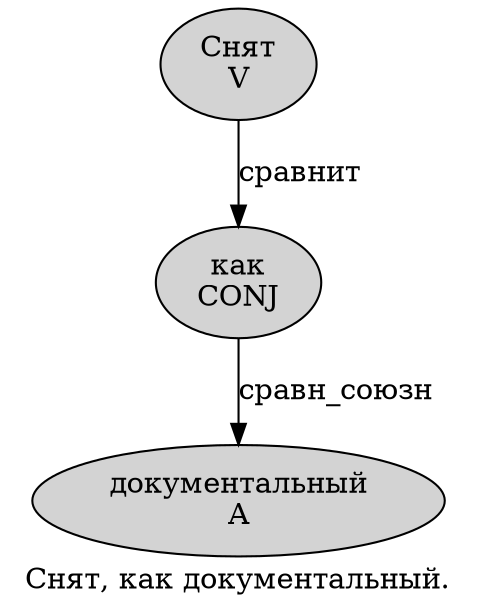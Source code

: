 digraph SENTENCE_159 {
	graph [label="Снят, как документальный."]
	node [style=filled]
		0 [label="Снят
V" color="" fillcolor=lightgray penwidth=1 shape=ellipse]
		2 [label="как
CONJ" color="" fillcolor=lightgray penwidth=1 shape=ellipse]
		3 [label="документальный
A" color="" fillcolor=lightgray penwidth=1 shape=ellipse]
			0 -> 2 [label="сравнит"]
			2 -> 3 [label="сравн_союзн"]
}